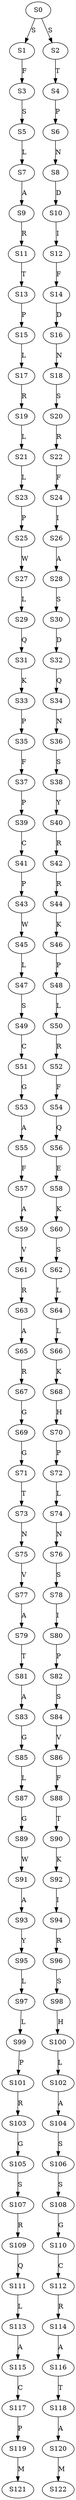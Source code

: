 strict digraph  {
	S0 -> S1 [ label = S ];
	S0 -> S2 [ label = S ];
	S1 -> S3 [ label = F ];
	S2 -> S4 [ label = T ];
	S3 -> S5 [ label = S ];
	S4 -> S6 [ label = P ];
	S5 -> S7 [ label = L ];
	S6 -> S8 [ label = N ];
	S7 -> S9 [ label = A ];
	S8 -> S10 [ label = D ];
	S9 -> S11 [ label = R ];
	S10 -> S12 [ label = I ];
	S11 -> S13 [ label = T ];
	S12 -> S14 [ label = F ];
	S13 -> S15 [ label = P ];
	S14 -> S16 [ label = D ];
	S15 -> S17 [ label = L ];
	S16 -> S18 [ label = N ];
	S17 -> S19 [ label = R ];
	S18 -> S20 [ label = S ];
	S19 -> S21 [ label = L ];
	S20 -> S22 [ label = R ];
	S21 -> S23 [ label = L ];
	S22 -> S24 [ label = F ];
	S23 -> S25 [ label = P ];
	S24 -> S26 [ label = I ];
	S25 -> S27 [ label = W ];
	S26 -> S28 [ label = A ];
	S27 -> S29 [ label = L ];
	S28 -> S30 [ label = S ];
	S29 -> S31 [ label = Q ];
	S30 -> S32 [ label = D ];
	S31 -> S33 [ label = K ];
	S32 -> S34 [ label = Q ];
	S33 -> S35 [ label = P ];
	S34 -> S36 [ label = N ];
	S35 -> S37 [ label = F ];
	S36 -> S38 [ label = S ];
	S37 -> S39 [ label = P ];
	S38 -> S40 [ label = Y ];
	S39 -> S41 [ label = C ];
	S40 -> S42 [ label = R ];
	S41 -> S43 [ label = P ];
	S42 -> S44 [ label = R ];
	S43 -> S45 [ label = W ];
	S44 -> S46 [ label = K ];
	S45 -> S47 [ label = L ];
	S46 -> S48 [ label = P ];
	S47 -> S49 [ label = S ];
	S48 -> S50 [ label = L ];
	S49 -> S51 [ label = C ];
	S50 -> S52 [ label = R ];
	S51 -> S53 [ label = G ];
	S52 -> S54 [ label = F ];
	S53 -> S55 [ label = A ];
	S54 -> S56 [ label = Q ];
	S55 -> S57 [ label = F ];
	S56 -> S58 [ label = E ];
	S57 -> S59 [ label = A ];
	S58 -> S60 [ label = K ];
	S59 -> S61 [ label = V ];
	S60 -> S62 [ label = S ];
	S61 -> S63 [ label = R ];
	S62 -> S64 [ label = L ];
	S63 -> S65 [ label = A ];
	S64 -> S66 [ label = L ];
	S65 -> S67 [ label = R ];
	S66 -> S68 [ label = K ];
	S67 -> S69 [ label = G ];
	S68 -> S70 [ label = H ];
	S69 -> S71 [ label = G ];
	S70 -> S72 [ label = P ];
	S71 -> S73 [ label = T ];
	S72 -> S74 [ label = L ];
	S73 -> S75 [ label = N ];
	S74 -> S76 [ label = N ];
	S75 -> S77 [ label = V ];
	S76 -> S78 [ label = S ];
	S77 -> S79 [ label = A ];
	S78 -> S80 [ label = I ];
	S79 -> S81 [ label = T ];
	S80 -> S82 [ label = P ];
	S81 -> S83 [ label = A ];
	S82 -> S84 [ label = S ];
	S83 -> S85 [ label = G ];
	S84 -> S86 [ label = V ];
	S85 -> S87 [ label = L ];
	S86 -> S88 [ label = F ];
	S87 -> S89 [ label = G ];
	S88 -> S90 [ label = T ];
	S89 -> S91 [ label = W ];
	S90 -> S92 [ label = K ];
	S91 -> S93 [ label = A ];
	S92 -> S94 [ label = I ];
	S93 -> S95 [ label = Y ];
	S94 -> S96 [ label = R ];
	S95 -> S97 [ label = L ];
	S96 -> S98 [ label = S ];
	S97 -> S99 [ label = L ];
	S98 -> S100 [ label = H ];
	S99 -> S101 [ label = P ];
	S100 -> S102 [ label = L ];
	S101 -> S103 [ label = R ];
	S102 -> S104 [ label = A ];
	S103 -> S105 [ label = G ];
	S104 -> S106 [ label = S ];
	S105 -> S107 [ label = S ];
	S106 -> S108 [ label = S ];
	S107 -> S109 [ label = R ];
	S108 -> S110 [ label = G ];
	S109 -> S111 [ label = Q ];
	S110 -> S112 [ label = C ];
	S111 -> S113 [ label = L ];
	S112 -> S114 [ label = R ];
	S113 -> S115 [ label = A ];
	S114 -> S116 [ label = A ];
	S115 -> S117 [ label = C ];
	S116 -> S118 [ label = T ];
	S117 -> S119 [ label = P ];
	S118 -> S120 [ label = A ];
	S119 -> S121 [ label = M ];
	S120 -> S122 [ label = M ];
}
